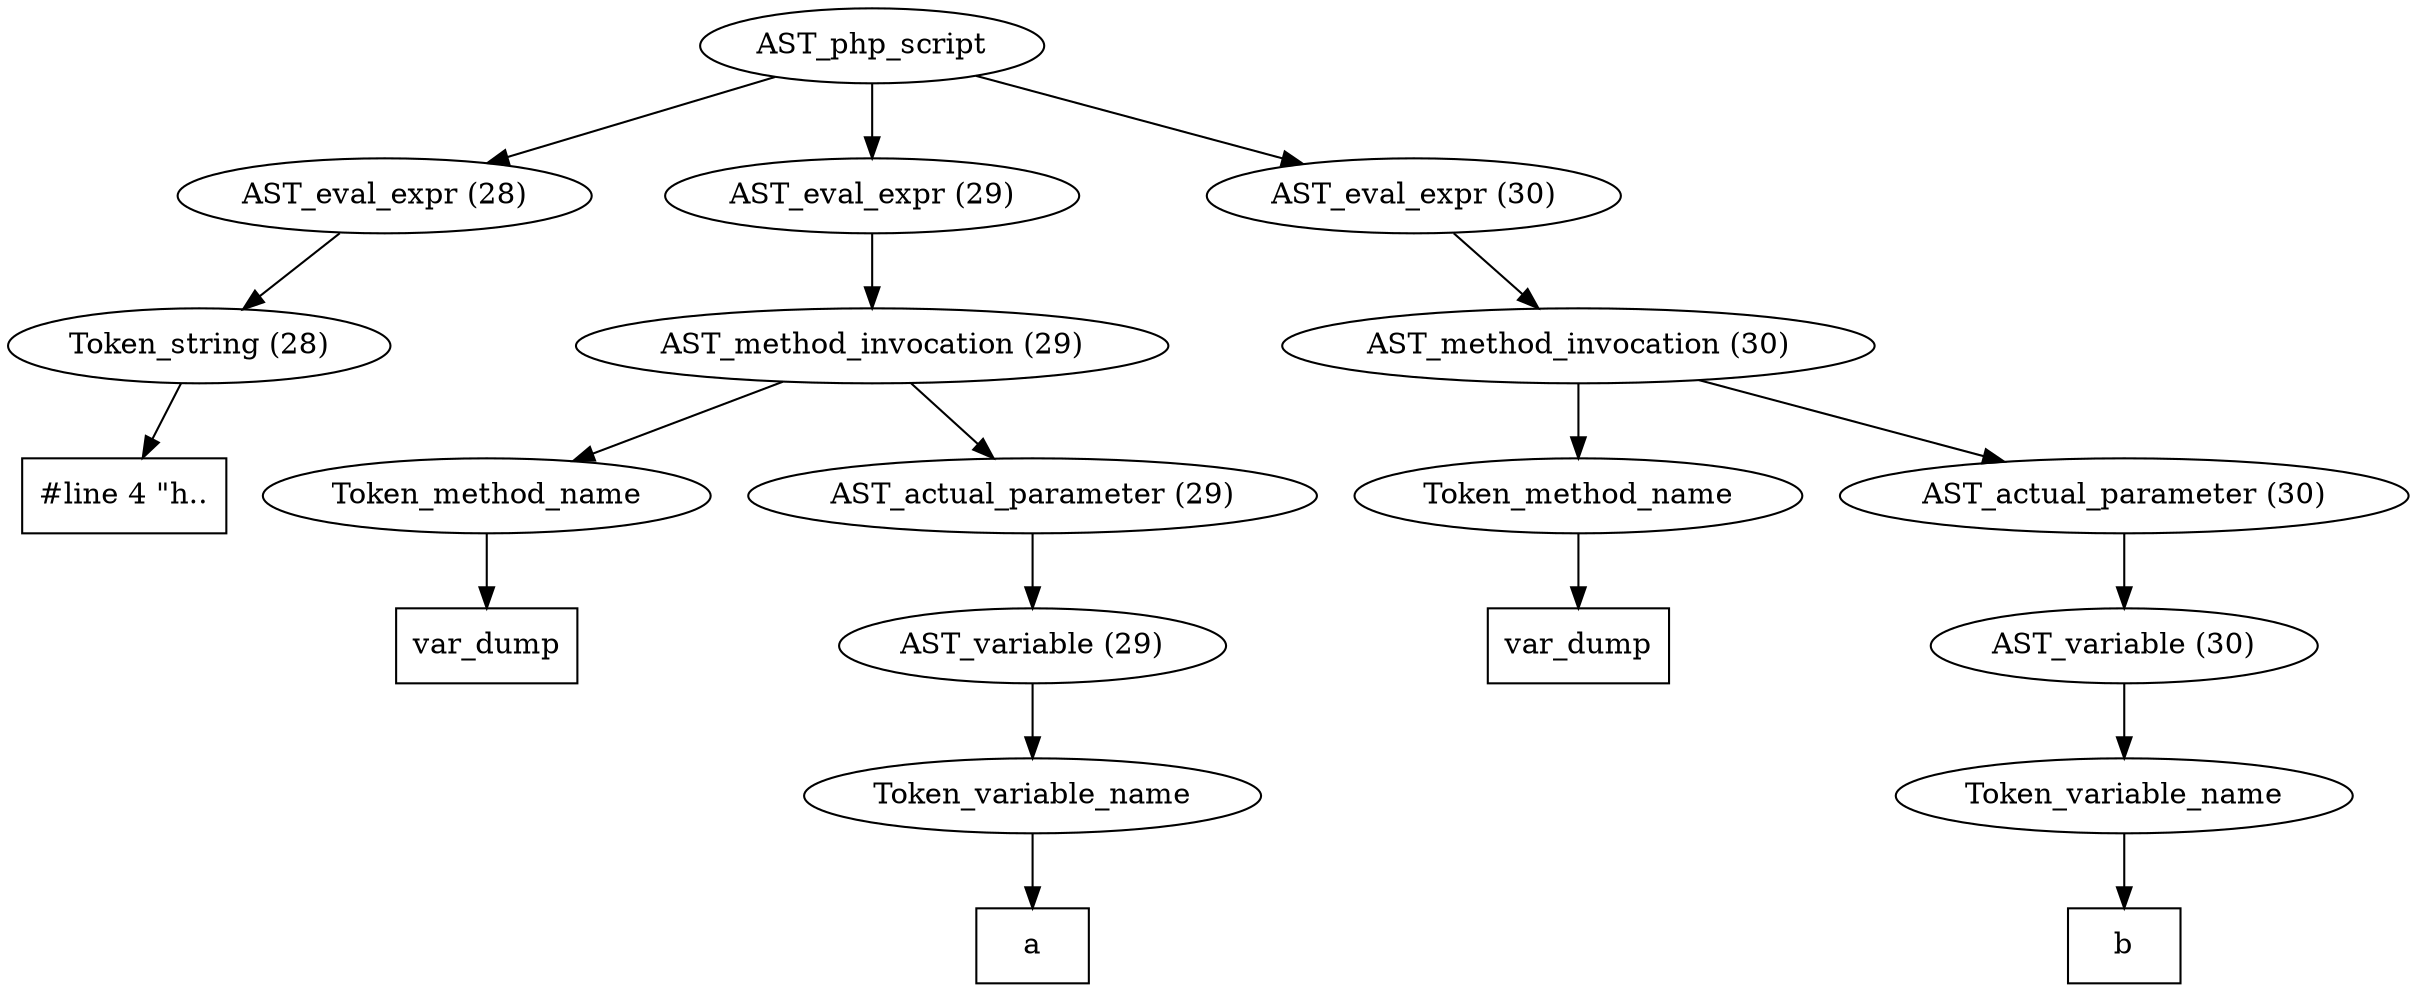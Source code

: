 /*
 * AST in dot format generated by phc -- the PHP compiler
 */

digraph AST {
node_0 [label="AST_php_script"];
node_1 [label="AST_eval_expr (28)"];
node_2 [label="Token_string (28)"];
node_3 [label="#line 4 \"h..", shape=box]
node_2 -> node_3;
node_1 -> node_2;
node_4 [label="AST_eval_expr (29)"];
node_5 [label="AST_method_invocation (29)"];
node_6 [label="Token_method_name"];
node_7 [label="var_dump", shape=box]
node_6 -> node_7;
node_8 [label="AST_actual_parameter (29)"];
node_9 [label="AST_variable (29)"];
node_10 [label="Token_variable_name"];
node_11 [label="a", shape=box]
node_10 -> node_11;
node_9 -> node_10;
node_8 -> node_9;
node_5 -> node_8;
node_5 -> node_6;
node_4 -> node_5;
node_12 [label="AST_eval_expr (30)"];
node_13 [label="AST_method_invocation (30)"];
node_14 [label="Token_method_name"];
node_15 [label="var_dump", shape=box]
node_14 -> node_15;
node_16 [label="AST_actual_parameter (30)"];
node_17 [label="AST_variable (30)"];
node_18 [label="Token_variable_name"];
node_19 [label="b", shape=box]
node_18 -> node_19;
node_17 -> node_18;
node_16 -> node_17;
node_13 -> node_16;
node_13 -> node_14;
node_12 -> node_13;
node_0 -> node_12;
node_0 -> node_4;
node_0 -> node_1;
}
